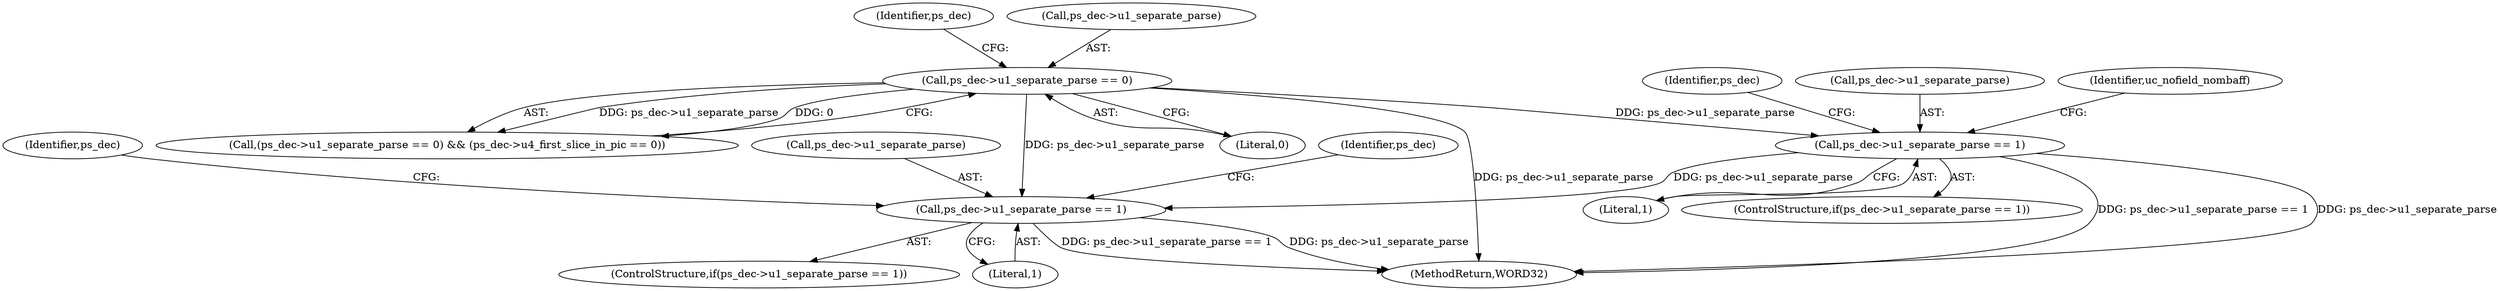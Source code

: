 digraph "0_Android_6c327afb263837bc90760c55c6605b26161a4eb9_0@pointer" {
"1002067" [label="(Call,ps_dec->u1_separate_parse == 1)"];
"1001247" [label="(Call,ps_dec->u1_separate_parse == 0)"];
"1001651" [label="(Call,ps_dec->u1_separate_parse == 1)"];
"1002066" [label="(ControlStructure,if(ps_dec->u1_separate_parse == 1))"];
"1001651" [label="(Call,ps_dec->u1_separate_parse == 1)"];
"1001254" [label="(Identifier,ps_dec)"];
"1001251" [label="(Literal,0)"];
"1002067" [label="(Call,ps_dec->u1_separate_parse == 1)"];
"1001655" [label="(Literal,1)"];
"1001248" [label="(Call,ps_dec->u1_separate_parse)"];
"1002075" [label="(Identifier,ps_dec)"];
"1001660" [label="(Identifier,ps_dec)"];
"1001247" [label="(Call,ps_dec->u1_separate_parse == 0)"];
"1001246" [label="(Call,(ps_dec->u1_separate_parse == 0) && (ps_dec->u4_first_slice_in_pic == 0))"];
"1001652" [label="(Call,ps_dec->u1_separate_parse)"];
"1001727" [label="(Identifier,uc_nofield_nombaff)"];
"1002071" [label="(Literal,1)"];
"1002068" [label="(Call,ps_dec->u1_separate_parse)"];
"1001650" [label="(ControlStructure,if(ps_dec->u1_separate_parse == 1))"];
"1002088" [label="(Identifier,ps_dec)"];
"1002606" [label="(MethodReturn,WORD32)"];
"1002067" -> "1002066"  [label="AST: "];
"1002067" -> "1002071"  [label="CFG: "];
"1002068" -> "1002067"  [label="AST: "];
"1002071" -> "1002067"  [label="AST: "];
"1002075" -> "1002067"  [label="CFG: "];
"1002088" -> "1002067"  [label="CFG: "];
"1002067" -> "1002606"  [label="DDG: ps_dec->u1_separate_parse == 1"];
"1002067" -> "1002606"  [label="DDG: ps_dec->u1_separate_parse"];
"1001247" -> "1002067"  [label="DDG: ps_dec->u1_separate_parse"];
"1001651" -> "1002067"  [label="DDG: ps_dec->u1_separate_parse"];
"1001247" -> "1001246"  [label="AST: "];
"1001247" -> "1001251"  [label="CFG: "];
"1001248" -> "1001247"  [label="AST: "];
"1001251" -> "1001247"  [label="AST: "];
"1001254" -> "1001247"  [label="CFG: "];
"1001246" -> "1001247"  [label="CFG: "];
"1001247" -> "1002606"  [label="DDG: ps_dec->u1_separate_parse"];
"1001247" -> "1001246"  [label="DDG: ps_dec->u1_separate_parse"];
"1001247" -> "1001246"  [label="DDG: 0"];
"1001247" -> "1001651"  [label="DDG: ps_dec->u1_separate_parse"];
"1001651" -> "1001650"  [label="AST: "];
"1001651" -> "1001655"  [label="CFG: "];
"1001652" -> "1001651"  [label="AST: "];
"1001655" -> "1001651"  [label="AST: "];
"1001660" -> "1001651"  [label="CFG: "];
"1001727" -> "1001651"  [label="CFG: "];
"1001651" -> "1002606"  [label="DDG: ps_dec->u1_separate_parse == 1"];
"1001651" -> "1002606"  [label="DDG: ps_dec->u1_separate_parse"];
}
